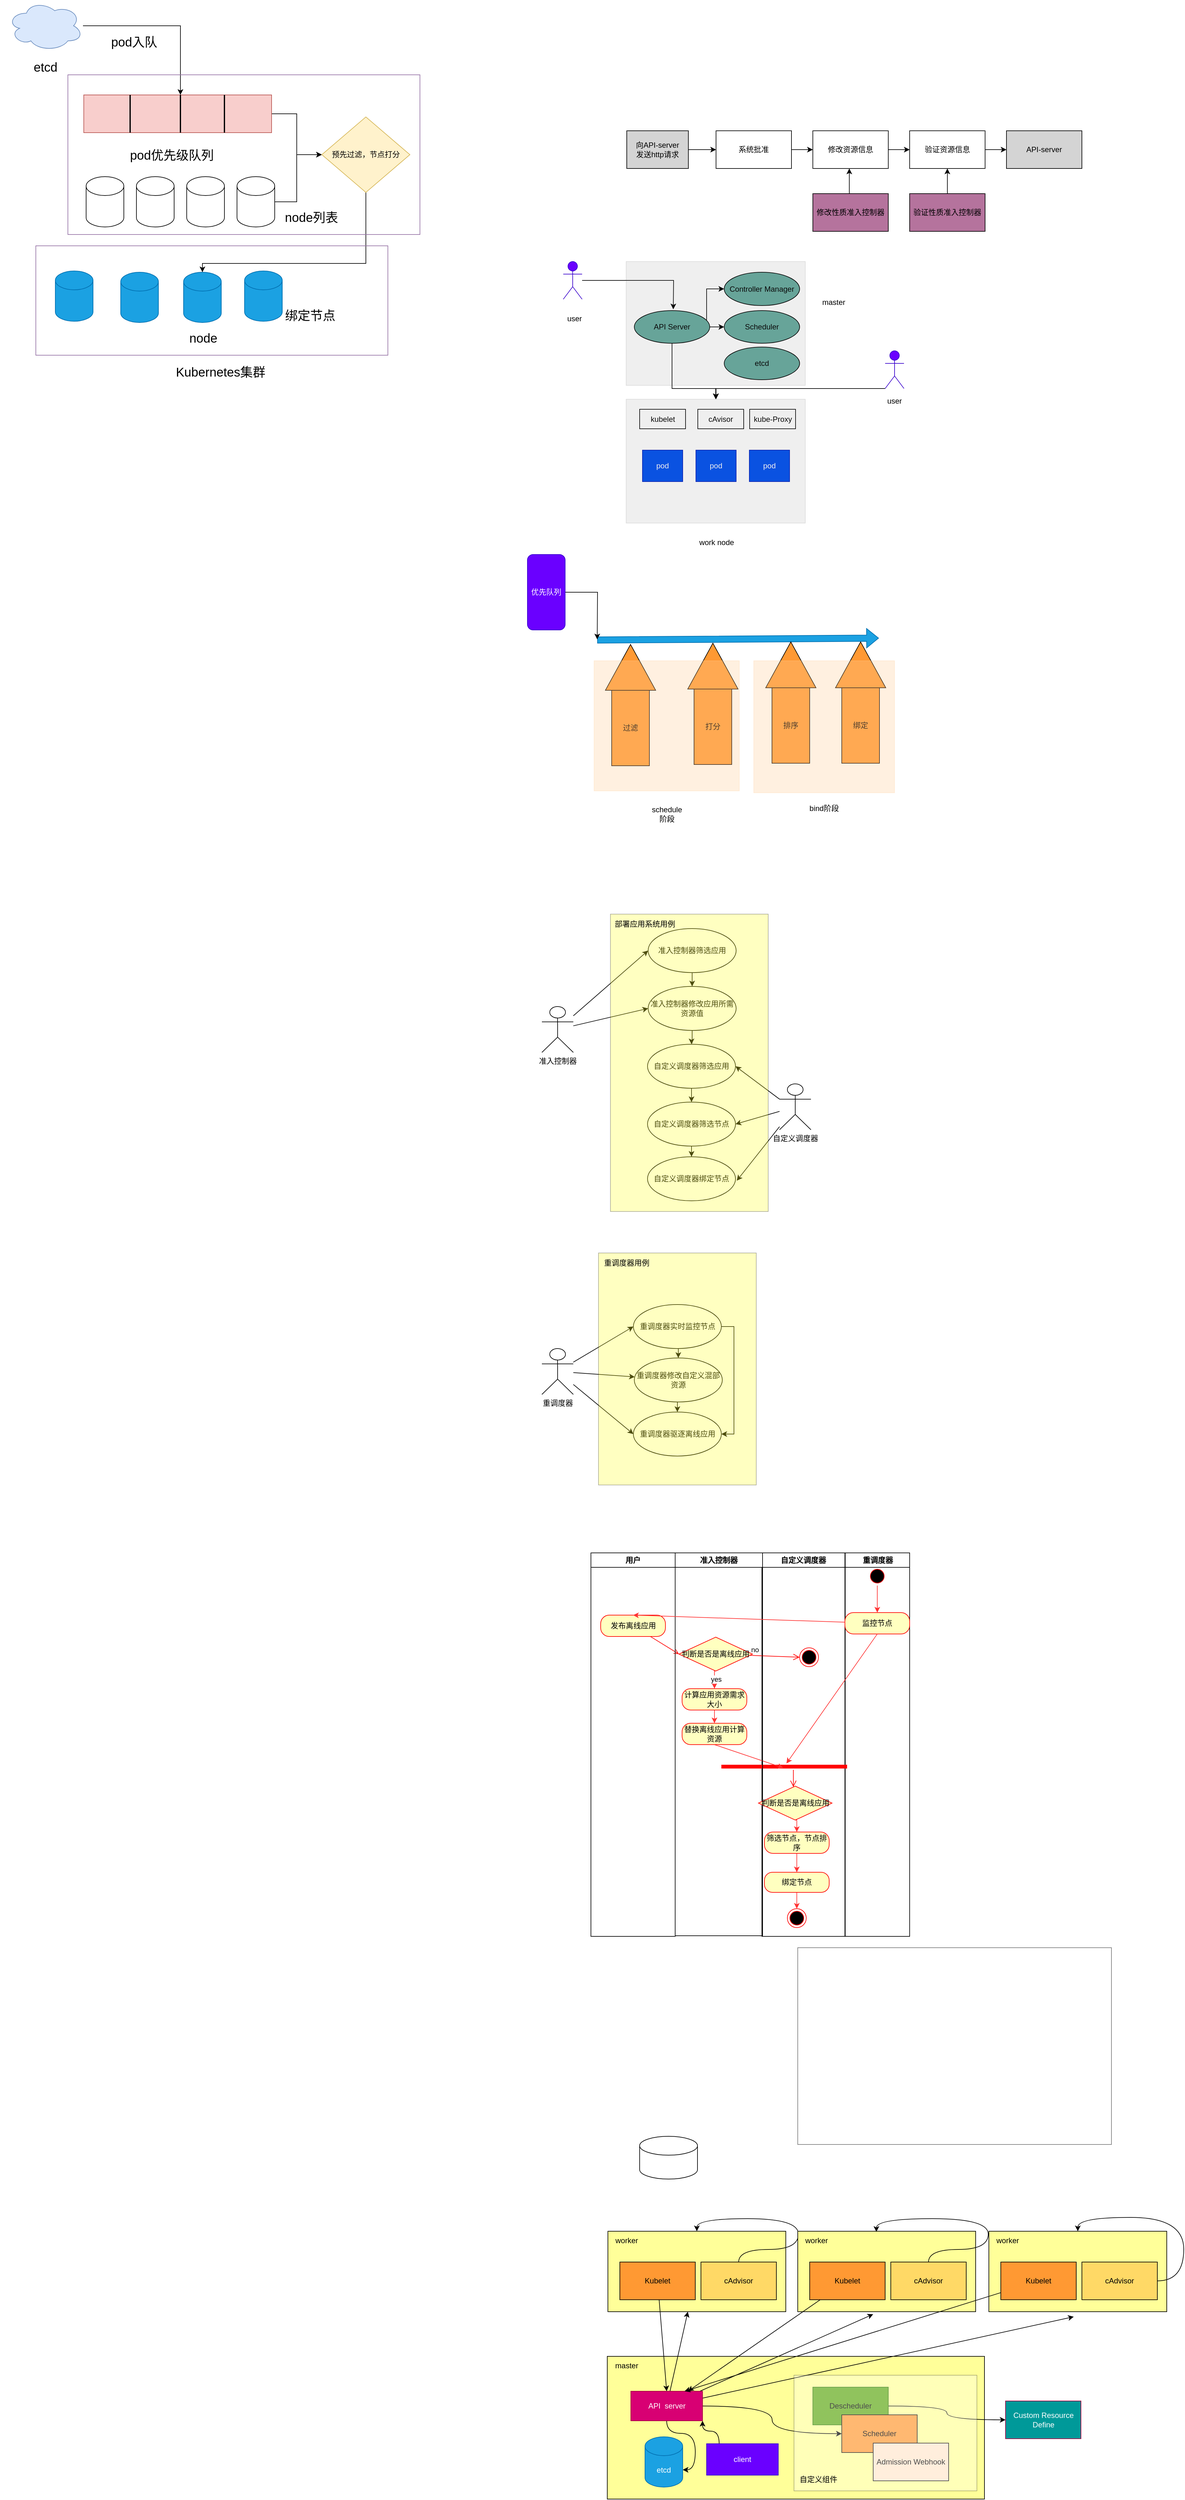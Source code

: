 <mxfile version="21.2.1" type="github">
  <diagram name="第 1 页" id="1Un_j06MCUsO6M0513EL">
    <mxGraphModel dx="501" dy="599" grid="0" gridSize="10" guides="1" tooltips="1" connect="1" arrows="1" fold="1" page="0" pageScale="1" pageWidth="827" pageHeight="1169" math="0" shadow="0">
      <root>
        <mxCell id="0" />
        <mxCell id="1" parent="0" />
        <mxCell id="xsLSFmgHNhUDvW_-SBU2-21" style="edgeStyle=orthogonalEdgeStyle;rounded=0;orthogonalLoop=1;jettySize=auto;html=1;exitX=1;exitY=0.5;exitDx=0;exitDy=0;" edge="1" parent="1" source="xsLSFmgHNhUDvW_-SBU2-1" target="xsLSFmgHNhUDvW_-SBU2-20">
          <mxGeometry relative="1" as="geometry" />
        </mxCell>
        <mxCell id="xsLSFmgHNhUDvW_-SBU2-1" value="" style="rounded=0;whiteSpace=wrap;html=1;fillColor=#f8cecc;strokeColor=#b85450;" vertex="1" parent="1">
          <mxGeometry x="141.25" y="180" width="298.75" height="60" as="geometry" />
        </mxCell>
        <mxCell id="xsLSFmgHNhUDvW_-SBU2-2" value="" style="line;strokeWidth=2;direction=south;html=1;" vertex="1" parent="1">
          <mxGeometry x="210" y="180" width="10" height="60" as="geometry" />
        </mxCell>
        <mxCell id="xsLSFmgHNhUDvW_-SBU2-3" value="" style="line;strokeWidth=2;direction=south;html=1;" vertex="1" parent="1">
          <mxGeometry x="290" y="180" width="10" height="60" as="geometry" />
        </mxCell>
        <mxCell id="xsLSFmgHNhUDvW_-SBU2-4" value="" style="line;strokeWidth=2;direction=south;html=1;" vertex="1" parent="1">
          <mxGeometry x="360" y="180" width="10" height="60" as="geometry" />
        </mxCell>
        <mxCell id="xsLSFmgHNhUDvW_-SBU2-8" value="&lt;font style=&quot;font-size: 20px;&quot;&gt;pod优先级队列&lt;/font&gt;" style="text;strokeColor=none;align=center;fillColor=none;html=1;verticalAlign=middle;whiteSpace=wrap;rounded=0;" vertex="1" parent="1">
          <mxGeometry x="210" y="240" width="142.5" height="70" as="geometry" />
        </mxCell>
        <mxCell id="xsLSFmgHNhUDvW_-SBU2-9" value="" style="shape=cylinder3;whiteSpace=wrap;html=1;boundedLbl=1;backgroundOutline=1;size=15;" vertex="1" parent="1">
          <mxGeometry x="145" y="310" width="60" height="80" as="geometry" />
        </mxCell>
        <mxCell id="xsLSFmgHNhUDvW_-SBU2-10" value="" style="shape=cylinder3;whiteSpace=wrap;html=1;boundedLbl=1;backgroundOutline=1;size=15;" vertex="1" parent="1">
          <mxGeometry x="305" y="310" width="60" height="80" as="geometry" />
        </mxCell>
        <mxCell id="xsLSFmgHNhUDvW_-SBU2-11" value="" style="shape=cylinder3;whiteSpace=wrap;html=1;boundedLbl=1;backgroundOutline=1;size=15;" vertex="1" parent="1">
          <mxGeometry x="225" y="310" width="60" height="80" as="geometry" />
        </mxCell>
        <mxCell id="xsLSFmgHNhUDvW_-SBU2-23" style="edgeStyle=orthogonalEdgeStyle;rounded=0;orthogonalLoop=1;jettySize=auto;html=1;exitX=1;exitY=0.5;exitDx=0;exitDy=0;exitPerimeter=0;entryX=0;entryY=0.5;entryDx=0;entryDy=0;" edge="1" parent="1" source="xsLSFmgHNhUDvW_-SBU2-12" target="xsLSFmgHNhUDvW_-SBU2-20">
          <mxGeometry relative="1" as="geometry">
            <Array as="points">
              <mxPoint x="480" y="350" />
              <mxPoint x="480" y="275" />
            </Array>
          </mxGeometry>
        </mxCell>
        <mxCell id="xsLSFmgHNhUDvW_-SBU2-12" value="" style="shape=cylinder3;whiteSpace=wrap;html=1;boundedLbl=1;backgroundOutline=1;size=15;" vertex="1" parent="1">
          <mxGeometry x="385" y="310" width="60" height="80" as="geometry" />
        </mxCell>
        <mxCell id="xsLSFmgHNhUDvW_-SBU2-13" value="&lt;span style=&quot;font-size: 20px;&quot;&gt;node列表&lt;/span&gt;" style="text;strokeColor=none;align=center;fillColor=none;html=1;verticalAlign=middle;whiteSpace=wrap;rounded=0;" vertex="1" parent="1">
          <mxGeometry x="432" y="339" width="142.5" height="70" as="geometry" />
        </mxCell>
        <mxCell id="xsLSFmgHNhUDvW_-SBU2-18" style="edgeStyle=orthogonalEdgeStyle;rounded=0;orthogonalLoop=1;jettySize=auto;html=1;entryX=0;entryY=0.5;entryDx=0;entryDy=0;entryPerimeter=0;" edge="1" parent="1" source="xsLSFmgHNhUDvW_-SBU2-14" target="xsLSFmgHNhUDvW_-SBU2-3">
          <mxGeometry relative="1" as="geometry" />
        </mxCell>
        <mxCell id="xsLSFmgHNhUDvW_-SBU2-14" value="" style="ellipse;shape=cloud;whiteSpace=wrap;html=1;fillColor=#dae8fc;strokeColor=#6c8ebf;" vertex="1" parent="1">
          <mxGeometry x="20" y="30" width="120" height="80" as="geometry" />
        </mxCell>
        <mxCell id="xsLSFmgHNhUDvW_-SBU2-16" value="&lt;span style=&quot;font-size: 20px;&quot;&gt;etcd&lt;/span&gt;" style="text;strokeColor=none;align=center;fillColor=none;html=1;verticalAlign=middle;whiteSpace=wrap;rounded=0;" vertex="1" parent="1">
          <mxGeometry x="8.75" y="100" width="142.5" height="70" as="geometry" />
        </mxCell>
        <mxCell id="xsLSFmgHNhUDvW_-SBU2-19" value="&lt;span style=&quot;font-size: 20px;&quot;&gt;pod入队&lt;/span&gt;" style="text;strokeColor=none;align=center;fillColor=none;html=1;verticalAlign=middle;whiteSpace=wrap;rounded=0;" vertex="1" parent="1">
          <mxGeometry x="150" y="60" width="142.5" height="70" as="geometry" />
        </mxCell>
        <mxCell id="xsLSFmgHNhUDvW_-SBU2-27" style="edgeStyle=orthogonalEdgeStyle;rounded=0;orthogonalLoop=1;jettySize=auto;html=1;" edge="1" parent="1" source="xsLSFmgHNhUDvW_-SBU2-20" target="xsLSFmgHNhUDvW_-SBU2-25">
          <mxGeometry relative="1" as="geometry">
            <Array as="points">
              <mxPoint x="590" y="448" />
              <mxPoint x="330" y="448" />
            </Array>
          </mxGeometry>
        </mxCell>
        <mxCell id="xsLSFmgHNhUDvW_-SBU2-20" value="预先过滤，节点打分" style="rhombus;whiteSpace=wrap;html=1;fillColor=#fff2cc;strokeColor=#d6b656;" vertex="1" parent="1">
          <mxGeometry x="520" y="215" width="140" height="120" as="geometry" />
        </mxCell>
        <mxCell id="xsLSFmgHNhUDvW_-SBU2-24" value="" style="rounded=0;whiteSpace=wrap;html=1;fillColor=none;strokeColor=#9673a6;" vertex="1" parent="1">
          <mxGeometry x="116" y="148" width="560" height="254" as="geometry" />
        </mxCell>
        <mxCell id="xsLSFmgHNhUDvW_-SBU2-25" value="" style="shape=cylinder3;whiteSpace=wrap;html=1;boundedLbl=1;backgroundOutline=1;size=15;fillColor=#1ba1e2;fontColor=#ffffff;strokeColor=#006EAF;" vertex="1" parent="1">
          <mxGeometry x="300" y="462" width="60" height="80" as="geometry" />
        </mxCell>
        <mxCell id="xsLSFmgHNhUDvW_-SBU2-26" value="&lt;span style=&quot;font-size: 20px;&quot;&gt;node&lt;/span&gt;" style="text;strokeColor=none;align=center;fillColor=none;html=1;verticalAlign=middle;whiteSpace=wrap;rounded=0;" vertex="1" parent="1">
          <mxGeometry x="260" y="531" width="142.5" height="70" as="geometry" />
        </mxCell>
        <mxCell id="xsLSFmgHNhUDvW_-SBU2-28" value="&lt;span style=&quot;font-size: 20px;&quot;&gt;绑定节点&lt;/span&gt;" style="text;strokeColor=none;align=center;fillColor=none;html=1;verticalAlign=middle;whiteSpace=wrap;rounded=0;" vertex="1" parent="1">
          <mxGeometry x="430" y="495" width="142.5" height="70" as="geometry" />
        </mxCell>
        <mxCell id="xsLSFmgHNhUDvW_-SBU2-29" value="" style="shape=cylinder3;whiteSpace=wrap;html=1;boundedLbl=1;backgroundOutline=1;size=15;fillColor=#1ba1e2;fontColor=#ffffff;strokeColor=#006EAF;" vertex="1" parent="1">
          <mxGeometry x="200" y="462" width="60" height="80" as="geometry" />
        </mxCell>
        <mxCell id="xsLSFmgHNhUDvW_-SBU2-30" value="" style="shape=cylinder3;whiteSpace=wrap;html=1;boundedLbl=1;backgroundOutline=1;size=15;fillColor=#1ba1e2;fontColor=#ffffff;strokeColor=#006EAF;" vertex="1" parent="1">
          <mxGeometry x="96" y="460" width="60" height="80" as="geometry" />
        </mxCell>
        <mxCell id="xsLSFmgHNhUDvW_-SBU2-31" value="" style="shape=cylinder3;whiteSpace=wrap;html=1;boundedLbl=1;backgroundOutline=1;size=15;fillColor=#1ba1e2;fontColor=#ffffff;strokeColor=#006EAF;" vertex="1" parent="1">
          <mxGeometry x="397" y="460" width="60" height="80" as="geometry" />
        </mxCell>
        <mxCell id="xsLSFmgHNhUDvW_-SBU2-32" value="" style="rounded=0;whiteSpace=wrap;html=1;fillColor=none;strokeColor=#9673a6;" vertex="1" parent="1">
          <mxGeometry x="65" y="420" width="560" height="174" as="geometry" />
        </mxCell>
        <mxCell id="xsLSFmgHNhUDvW_-SBU2-33" value="&lt;span style=&quot;font-size: 20px;&quot;&gt;Kubernetes集群&lt;/span&gt;" style="text;strokeColor=none;align=center;fillColor=none;html=1;verticalAlign=middle;whiteSpace=wrap;rounded=0;" vertex="1" parent="1">
          <mxGeometry x="263.75" y="585" width="190.25" height="70" as="geometry" />
        </mxCell>
        <mxCell id="xsLSFmgHNhUDvW_-SBU2-42" style="edgeStyle=orthogonalEdgeStyle;rounded=0;orthogonalLoop=1;jettySize=auto;html=1;" edge="1" parent="1" source="xsLSFmgHNhUDvW_-SBU2-34" target="xsLSFmgHNhUDvW_-SBU2-35">
          <mxGeometry relative="1" as="geometry" />
        </mxCell>
        <mxCell id="xsLSFmgHNhUDvW_-SBU2-34" value="向API-server&lt;br&gt;发送http请求" style="rounded=0;whiteSpace=wrap;html=1;fillColor=#D4D4D4;" vertex="1" parent="1">
          <mxGeometry x="1005" y="237" width="98" height="60" as="geometry" />
        </mxCell>
        <mxCell id="xsLSFmgHNhUDvW_-SBU2-43" style="edgeStyle=orthogonalEdgeStyle;rounded=0;orthogonalLoop=1;jettySize=auto;html=1;" edge="1" parent="1" source="xsLSFmgHNhUDvW_-SBU2-35" target="xsLSFmgHNhUDvW_-SBU2-39">
          <mxGeometry relative="1" as="geometry" />
        </mxCell>
        <mxCell id="xsLSFmgHNhUDvW_-SBU2-35" value="系统批准" style="rounded=0;whiteSpace=wrap;html=1;" vertex="1" parent="1">
          <mxGeometry x="1147" y="237" width="120" height="60" as="geometry" />
        </mxCell>
        <mxCell id="xsLSFmgHNhUDvW_-SBU2-36" value="API-server" style="rounded=0;whiteSpace=wrap;html=1;fillColor=#D4D4D4;" vertex="1" parent="1">
          <mxGeometry x="1609" y="237" width="120" height="60" as="geometry" />
        </mxCell>
        <mxCell id="xsLSFmgHNhUDvW_-SBU2-46" value="" style="edgeStyle=orthogonalEdgeStyle;rounded=0;orthogonalLoop=1;jettySize=auto;html=1;" edge="1" parent="1" source="xsLSFmgHNhUDvW_-SBU2-37" target="xsLSFmgHNhUDvW_-SBU2-39">
          <mxGeometry relative="1" as="geometry">
            <Array as="points">
              <mxPoint x="1359" y="298" />
              <mxPoint x="1359" y="298" />
            </Array>
          </mxGeometry>
        </mxCell>
        <mxCell id="xsLSFmgHNhUDvW_-SBU2-37" value="修改性质准入控制器" style="rounded=0;whiteSpace=wrap;html=1;fillColor=#B5739D;" vertex="1" parent="1">
          <mxGeometry x="1301" y="337" width="120" height="60" as="geometry" />
        </mxCell>
        <mxCell id="xsLSFmgHNhUDvW_-SBU2-45" style="edgeStyle=orthogonalEdgeStyle;rounded=0;orthogonalLoop=1;jettySize=auto;html=1;" edge="1" parent="1" source="xsLSFmgHNhUDvW_-SBU2-38" target="xsLSFmgHNhUDvW_-SBU2-36">
          <mxGeometry relative="1" as="geometry" />
        </mxCell>
        <mxCell id="xsLSFmgHNhUDvW_-SBU2-38" value="验证资源信息" style="rounded=0;whiteSpace=wrap;html=1;" vertex="1" parent="1">
          <mxGeometry x="1455" y="237" width="120" height="60" as="geometry" />
        </mxCell>
        <mxCell id="xsLSFmgHNhUDvW_-SBU2-44" style="edgeStyle=orthogonalEdgeStyle;rounded=0;orthogonalLoop=1;jettySize=auto;html=1;" edge="1" parent="1" source="xsLSFmgHNhUDvW_-SBU2-39" target="xsLSFmgHNhUDvW_-SBU2-38">
          <mxGeometry relative="1" as="geometry" />
        </mxCell>
        <mxCell id="xsLSFmgHNhUDvW_-SBU2-39" value="修改资源信息" style="rounded=0;whiteSpace=wrap;html=1;" vertex="1" parent="1">
          <mxGeometry x="1301" y="237" width="120" height="60" as="geometry" />
        </mxCell>
        <mxCell id="xsLSFmgHNhUDvW_-SBU2-47" value="" style="edgeStyle=orthogonalEdgeStyle;rounded=0;orthogonalLoop=1;jettySize=auto;html=1;" edge="1" parent="1" source="xsLSFmgHNhUDvW_-SBU2-41" target="xsLSFmgHNhUDvW_-SBU2-38">
          <mxGeometry relative="1" as="geometry" />
        </mxCell>
        <mxCell id="xsLSFmgHNhUDvW_-SBU2-41" value="验证性质准入控制器" style="rounded=0;whiteSpace=wrap;html=1;fillColor=#B5739D;" vertex="1" parent="1">
          <mxGeometry x="1455" y="337" width="120" height="60" as="geometry" />
        </mxCell>
        <mxCell id="xsLSFmgHNhUDvW_-SBU2-66" style="edgeStyle=orthogonalEdgeStyle;rounded=0;orthogonalLoop=1;jettySize=auto;html=1;" edge="1" parent="1" source="xsLSFmgHNhUDvW_-SBU2-48">
          <mxGeometry relative="1" as="geometry">
            <mxPoint x="1079" y="521" as="targetPoint" />
          </mxGeometry>
        </mxCell>
        <mxCell id="xsLSFmgHNhUDvW_-SBU2-48" value="Actor" style="shape=umlActor;verticalLabelPosition=bottom;verticalAlign=top;html=1;outlineConnect=0;fillColor=#6a00ff;fontColor=#ffffff;strokeColor=#3700CC;" vertex="1" parent="1">
          <mxGeometry x="904" y="445" width="30" height="60" as="geometry" />
        </mxCell>
        <mxCell id="xsLSFmgHNhUDvW_-SBU2-49" value="etcd" style="ellipse;whiteSpace=wrap;html=1;fillColor=#67AB9F;" vertex="1" parent="1">
          <mxGeometry x="1160" y="581" width="120" height="52" as="geometry" />
        </mxCell>
        <mxCell id="xsLSFmgHNhUDvW_-SBU2-50" value="Scheduler" style="ellipse;whiteSpace=wrap;html=1;fillColor=#67AB9F;" vertex="1" parent="1">
          <mxGeometry x="1160" y="523" width="120" height="52" as="geometry" />
        </mxCell>
        <mxCell id="xsLSFmgHNhUDvW_-SBU2-51" value="Controller Manager" style="ellipse;whiteSpace=wrap;html=1;fillColor=#67AB9F;" vertex="1" parent="1">
          <mxGeometry x="1160" y="462" width="120" height="53" as="geometry" />
        </mxCell>
        <mxCell id="xsLSFmgHNhUDvW_-SBU2-62" style="edgeStyle=orthogonalEdgeStyle;rounded=0;orthogonalLoop=1;jettySize=auto;html=1;exitX=1;exitY=0.5;exitDx=0;exitDy=0;entryX=0;entryY=0.5;entryDx=0;entryDy=0;" edge="1" parent="1" source="xsLSFmgHNhUDvW_-SBU2-52" target="xsLSFmgHNhUDvW_-SBU2-51">
          <mxGeometry relative="1" as="geometry">
            <Array as="points">
              <mxPoint x="1132" y="549" />
              <mxPoint x="1132" y="489" />
            </Array>
          </mxGeometry>
        </mxCell>
        <mxCell id="xsLSFmgHNhUDvW_-SBU2-64" style="edgeStyle=orthogonalEdgeStyle;rounded=0;orthogonalLoop=1;jettySize=auto;html=1;" edge="1" parent="1" source="xsLSFmgHNhUDvW_-SBU2-52" target="xsLSFmgHNhUDvW_-SBU2-50">
          <mxGeometry relative="1" as="geometry" />
        </mxCell>
        <mxCell id="xsLSFmgHNhUDvW_-SBU2-68" style="edgeStyle=orthogonalEdgeStyle;rounded=0;orthogonalLoop=1;jettySize=auto;html=1;entryX=0.5;entryY=0;entryDx=0;entryDy=0;" edge="1" parent="1" source="xsLSFmgHNhUDvW_-SBU2-52" target="xsLSFmgHNhUDvW_-SBU2-59">
          <mxGeometry relative="1" as="geometry">
            <Array as="points">
              <mxPoint x="1077" y="647" />
              <mxPoint x="1147" y="647" />
            </Array>
          </mxGeometry>
        </mxCell>
        <mxCell id="xsLSFmgHNhUDvW_-SBU2-52" value="API Server" style="ellipse;whiteSpace=wrap;html=1;fillColor=#67AB9F;" vertex="1" parent="1">
          <mxGeometry x="1017" y="523" width="120" height="52" as="geometry" />
        </mxCell>
        <mxCell id="xsLSFmgHNhUDvW_-SBU2-53" value="pod" style="rounded=0;whiteSpace=wrap;html=1;fillColor=#0050ef;fontColor=#ffffff;strokeColor=#001DBC;" vertex="1" parent="1">
          <mxGeometry x="1030" y="745" width="64" height="50" as="geometry" />
        </mxCell>
        <mxCell id="xsLSFmgHNhUDvW_-SBU2-54" value="pod" style="rounded=0;whiteSpace=wrap;html=1;fillColor=#0050ef;fontColor=#ffffff;strokeColor=#001DBC;" vertex="1" parent="1">
          <mxGeometry x="1200" y="745" width="64" height="50" as="geometry" />
        </mxCell>
        <mxCell id="xsLSFmgHNhUDvW_-SBU2-55" value="pod" style="rounded=0;whiteSpace=wrap;html=1;fillColor=#0050ef;fontColor=#ffffff;strokeColor=#001DBC;" vertex="1" parent="1">
          <mxGeometry x="1115" y="745" width="64" height="50" as="geometry" />
        </mxCell>
        <mxCell id="xsLSFmgHNhUDvW_-SBU2-56" value="kubelet" style="rounded=0;whiteSpace=wrap;html=1;" vertex="1" parent="1">
          <mxGeometry x="1025.5" y="680" width="73" height="31" as="geometry" />
        </mxCell>
        <mxCell id="xsLSFmgHNhUDvW_-SBU2-57" value="cAvisor" style="rounded=0;whiteSpace=wrap;html=1;" vertex="1" parent="1">
          <mxGeometry x="1118" y="680" width="73" height="31" as="geometry" />
        </mxCell>
        <mxCell id="xsLSFmgHNhUDvW_-SBU2-58" value="kube-Proxy" style="rounded=0;whiteSpace=wrap;html=1;" vertex="1" parent="1">
          <mxGeometry x="1200.5" y="680" width="73" height="31" as="geometry" />
        </mxCell>
        <mxCell id="xsLSFmgHNhUDvW_-SBU2-59" value="" style="rounded=0;whiteSpace=wrap;html=1;fillColor=#666666;opacity=10;" vertex="1" parent="1">
          <mxGeometry x="1004" y="664" width="285" height="197" as="geometry" />
        </mxCell>
        <mxCell id="xsLSFmgHNhUDvW_-SBU2-60" value="work node" style="text;strokeColor=none;align=center;fillColor=none;html=1;verticalAlign=middle;whiteSpace=wrap;rounded=0;" vertex="1" parent="1">
          <mxGeometry x="1118" y="877" width="60" height="30" as="geometry" />
        </mxCell>
        <mxCell id="xsLSFmgHNhUDvW_-SBU2-61" value="" style="rounded=0;whiteSpace=wrap;html=1;fillColor=#666666;opacity=10;" vertex="1" parent="1">
          <mxGeometry x="1004" y="445" width="285" height="197" as="geometry" />
        </mxCell>
        <mxCell id="xsLSFmgHNhUDvW_-SBU2-67" value="user" style="text;strokeColor=none;align=center;fillColor=none;html=1;verticalAlign=middle;whiteSpace=wrap;rounded=0;" vertex="1" parent="1">
          <mxGeometry x="892" y="521" width="60" height="30" as="geometry" />
        </mxCell>
        <mxCell id="xsLSFmgHNhUDvW_-SBU2-70" style="edgeStyle=orthogonalEdgeStyle;rounded=0;orthogonalLoop=1;jettySize=auto;html=1;" edge="1" parent="1" source="xsLSFmgHNhUDvW_-SBU2-69" target="xsLSFmgHNhUDvW_-SBU2-59">
          <mxGeometry relative="1" as="geometry">
            <Array as="points">
              <mxPoint x="1147" y="647" />
            </Array>
          </mxGeometry>
        </mxCell>
        <mxCell id="xsLSFmgHNhUDvW_-SBU2-69" value="Actor" style="shape=umlActor;verticalLabelPosition=bottom;verticalAlign=top;html=1;outlineConnect=0;fillColor=#6a00ff;fontColor=#ffffff;strokeColor=#3700CC;" vertex="1" parent="1">
          <mxGeometry x="1416" y="587" width="30" height="60" as="geometry" />
        </mxCell>
        <mxCell id="xsLSFmgHNhUDvW_-SBU2-71" value="user" style="text;strokeColor=none;align=center;fillColor=none;html=1;verticalAlign=middle;whiteSpace=wrap;rounded=0;" vertex="1" parent="1">
          <mxGeometry x="1401" y="652" width="60" height="30" as="geometry" />
        </mxCell>
        <mxCell id="xsLSFmgHNhUDvW_-SBU2-72" value="master&amp;nbsp;" style="text;strokeColor=none;align=center;fillColor=none;html=1;verticalAlign=middle;whiteSpace=wrap;rounded=0;" vertex="1" parent="1">
          <mxGeometry x="1306" y="495" width="60" height="30" as="geometry" />
        </mxCell>
        <mxCell id="xsLSFmgHNhUDvW_-SBU2-74" value="" style="shape=flexArrow;endArrow=classic;html=1;rounded=0;fillColor=#1ba1e2;strokeColor=#006EAF;" edge="1" parent="1">
          <mxGeometry width="50" height="50" relative="1" as="geometry">
            <mxPoint x="958" y="1047" as="sourcePoint" />
            <mxPoint x="1406" y="1044" as="targetPoint" />
          </mxGeometry>
        </mxCell>
        <mxCell id="xsLSFmgHNhUDvW_-SBU2-77" value="" style="triangle;whiteSpace=wrap;html=1;direction=north;fillColor=#FF9933;" vertex="1" parent="1">
          <mxGeometry x="971" y="1054" width="80" height="73" as="geometry" />
        </mxCell>
        <mxCell id="xsLSFmgHNhUDvW_-SBU2-78" value="过滤" style="rounded=0;whiteSpace=wrap;html=1;direction=south;fillColor=#FF9933;" vertex="1" parent="1">
          <mxGeometry x="981" y="1127" width="60" height="120" as="geometry" />
        </mxCell>
        <mxCell id="xsLSFmgHNhUDvW_-SBU2-79" value="" style="triangle;whiteSpace=wrap;html=1;direction=north;fillColor=#FF9933;" vertex="1" parent="1">
          <mxGeometry x="1102" y="1052" width="80" height="73" as="geometry" />
        </mxCell>
        <mxCell id="xsLSFmgHNhUDvW_-SBU2-80" value="打分" style="rounded=0;whiteSpace=wrap;html=1;direction=south;fillColor=#FF9933;" vertex="1" parent="1">
          <mxGeometry x="1112" y="1125" width="60" height="120" as="geometry" />
        </mxCell>
        <mxCell id="xsLSFmgHNhUDvW_-SBU2-81" value="" style="triangle;whiteSpace=wrap;html=1;direction=north;fillColor=#FF9933;" vertex="1" parent="1">
          <mxGeometry x="1226" y="1050" width="80" height="73" as="geometry" />
        </mxCell>
        <mxCell id="xsLSFmgHNhUDvW_-SBU2-82" value="排序" style="rounded=0;whiteSpace=wrap;html=1;direction=south;fillColor=#FF9933;" vertex="1" parent="1">
          <mxGeometry x="1236" y="1123" width="60" height="120" as="geometry" />
        </mxCell>
        <mxCell id="xsLSFmgHNhUDvW_-SBU2-83" value="" style="triangle;whiteSpace=wrap;html=1;direction=north;fillColor=#FF9933;" vertex="1" parent="1">
          <mxGeometry x="1337" y="1050" width="80" height="73" as="geometry" />
        </mxCell>
        <mxCell id="xsLSFmgHNhUDvW_-SBU2-84" value="绑定" style="rounded=0;whiteSpace=wrap;html=1;direction=south;fillColor=#FF9933;" vertex="1" parent="1">
          <mxGeometry x="1347" y="1123" width="60" height="120" as="geometry" />
        </mxCell>
        <mxCell id="xsLSFmgHNhUDvW_-SBU2-86" style="edgeStyle=orthogonalEdgeStyle;rounded=0;orthogonalLoop=1;jettySize=auto;html=1;" edge="1" parent="1" source="xsLSFmgHNhUDvW_-SBU2-85">
          <mxGeometry relative="1" as="geometry">
            <mxPoint x="958" y="1046" as="targetPoint" />
          </mxGeometry>
        </mxCell>
        <mxCell id="xsLSFmgHNhUDvW_-SBU2-85" value="优先队列" style="rounded=1;whiteSpace=wrap;html=1;direction=south;fillColor=#6a00ff;fontColor=#ffffff;strokeColor=#3700CC;" vertex="1" parent="1">
          <mxGeometry x="847" y="911" width="60" height="120" as="geometry" />
        </mxCell>
        <mxCell id="xsLSFmgHNhUDvW_-SBU2-87" value="" style="rounded=0;whiteSpace=wrap;html=1;fillColor=#FFCC99;strokeColor=#FFCC99;opacity=30;" vertex="1" parent="1">
          <mxGeometry x="953" y="1080" width="231" height="207" as="geometry" />
        </mxCell>
        <mxCell id="xsLSFmgHNhUDvW_-SBU2-88" value="" style="rounded=0;whiteSpace=wrap;html=1;fillColor=#FFCC99;strokeColor=#FFCC99;opacity=30;" vertex="1" parent="1">
          <mxGeometry x="1207" y="1080" width="224" height="210" as="geometry" />
        </mxCell>
        <mxCell id="xsLSFmgHNhUDvW_-SBU2-89" value="schedule阶段" style="text;strokeColor=none;align=center;fillColor=none;html=1;verticalAlign=middle;whiteSpace=wrap;rounded=0;" vertex="1" parent="1">
          <mxGeometry x="1038.5" y="1309" width="60" height="30" as="geometry" />
        </mxCell>
        <mxCell id="xsLSFmgHNhUDvW_-SBU2-90" value="bind阶段" style="text;strokeColor=none;align=center;fillColor=none;html=1;verticalAlign=middle;whiteSpace=wrap;rounded=0;" vertex="1" parent="1">
          <mxGeometry x="1289" y="1300" width="60" height="30" as="geometry" />
        </mxCell>
        <mxCell id="xsLSFmgHNhUDvW_-SBU2-104" style="edgeStyle=orthogonalEdgeStyle;rounded=0;orthogonalLoop=1;jettySize=auto;html=1;exitX=0.5;exitY=1;exitDx=0;exitDy=0;entryX=0.5;entryY=0;entryDx=0;entryDy=0;" edge="1" parent="1" source="xsLSFmgHNhUDvW_-SBU2-92" target="xsLSFmgHNhUDvW_-SBU2-93">
          <mxGeometry relative="1" as="geometry" />
        </mxCell>
        <mxCell id="xsLSFmgHNhUDvW_-SBU2-92" value="准入控制器筛选应用" style="ellipse;whiteSpace=wrap;html=1;" vertex="1" parent="1">
          <mxGeometry x="1039" y="1506" width="140" height="70" as="geometry" />
        </mxCell>
        <mxCell id="xsLSFmgHNhUDvW_-SBU2-106" style="edgeStyle=orthogonalEdgeStyle;rounded=0;orthogonalLoop=1;jettySize=auto;html=1;exitX=0.5;exitY=1;exitDx=0;exitDy=0;" edge="1" parent="1" source="xsLSFmgHNhUDvW_-SBU2-93" target="xsLSFmgHNhUDvW_-SBU2-94">
          <mxGeometry relative="1" as="geometry" />
        </mxCell>
        <mxCell id="xsLSFmgHNhUDvW_-SBU2-93" value="准入控制器修改应用所需资源值" style="ellipse;whiteSpace=wrap;html=1;" vertex="1" parent="1">
          <mxGeometry x="1039" y="1598" width="140" height="70" as="geometry" />
        </mxCell>
        <mxCell id="xsLSFmgHNhUDvW_-SBU2-107" style="edgeStyle=orthogonalEdgeStyle;rounded=0;orthogonalLoop=1;jettySize=auto;html=1;exitX=0.5;exitY=1;exitDx=0;exitDy=0;entryX=0.5;entryY=0;entryDx=0;entryDy=0;" edge="1" parent="1" source="xsLSFmgHNhUDvW_-SBU2-94" target="xsLSFmgHNhUDvW_-SBU2-95">
          <mxGeometry relative="1" as="geometry" />
        </mxCell>
        <mxCell id="xsLSFmgHNhUDvW_-SBU2-94" value="自定义调度器筛选应用" style="ellipse;whiteSpace=wrap;html=1;" vertex="1" parent="1">
          <mxGeometry x="1038" y="1690" width="140" height="70" as="geometry" />
        </mxCell>
        <mxCell id="xsLSFmgHNhUDvW_-SBU2-108" style="edgeStyle=orthogonalEdgeStyle;rounded=0;orthogonalLoop=1;jettySize=auto;html=1;exitX=0.5;exitY=1;exitDx=0;exitDy=0;" edge="1" parent="1" source="xsLSFmgHNhUDvW_-SBU2-95" target="xsLSFmgHNhUDvW_-SBU2-96">
          <mxGeometry relative="1" as="geometry" />
        </mxCell>
        <mxCell id="xsLSFmgHNhUDvW_-SBU2-95" value="自定义调度器筛选节点" style="ellipse;whiteSpace=wrap;html=1;" vertex="1" parent="1">
          <mxGeometry x="1038" y="1782" width="140" height="70" as="geometry" />
        </mxCell>
        <mxCell id="xsLSFmgHNhUDvW_-SBU2-96" value="自定义调度器绑定节点" style="ellipse;whiteSpace=wrap;html=1;" vertex="1" parent="1">
          <mxGeometry x="1038" y="1869" width="140" height="70" as="geometry" />
        </mxCell>
        <mxCell id="xsLSFmgHNhUDvW_-SBU2-102" style="orthogonalLoop=1;jettySize=auto;html=1;entryX=0;entryY=0.5;entryDx=0;entryDy=0;rounded=0;" edge="1" parent="1" source="xsLSFmgHNhUDvW_-SBU2-101" target="xsLSFmgHNhUDvW_-SBU2-92">
          <mxGeometry relative="1" as="geometry" />
        </mxCell>
        <mxCell id="xsLSFmgHNhUDvW_-SBU2-103" style="rounded=0;orthogonalLoop=1;jettySize=auto;html=1;entryX=0;entryY=0.5;entryDx=0;entryDy=0;" edge="1" parent="1" source="xsLSFmgHNhUDvW_-SBU2-101" target="xsLSFmgHNhUDvW_-SBU2-93">
          <mxGeometry relative="1" as="geometry" />
        </mxCell>
        <mxCell id="xsLSFmgHNhUDvW_-SBU2-101" value="准入控制器" style="shape=umlActor;verticalLabelPosition=bottom;verticalAlign=top;html=1;" vertex="1" parent="1">
          <mxGeometry x="870" y="1630" width="50" height="73" as="geometry" />
        </mxCell>
        <mxCell id="xsLSFmgHNhUDvW_-SBU2-110" style="rounded=0;orthogonalLoop=1;jettySize=auto;html=1;exitX=0;exitY=0.333;exitDx=0;exitDy=0;exitPerimeter=0;entryX=1;entryY=0.5;entryDx=0;entryDy=0;" edge="1" parent="1" source="xsLSFmgHNhUDvW_-SBU2-109" target="xsLSFmgHNhUDvW_-SBU2-94">
          <mxGeometry relative="1" as="geometry" />
        </mxCell>
        <mxCell id="xsLSFmgHNhUDvW_-SBU2-113" style="rounded=0;orthogonalLoop=1;jettySize=auto;html=1;" edge="1" parent="1" source="xsLSFmgHNhUDvW_-SBU2-109">
          <mxGeometry relative="1" as="geometry">
            <mxPoint x="1180" y="1907" as="targetPoint" />
          </mxGeometry>
        </mxCell>
        <mxCell id="xsLSFmgHNhUDvW_-SBU2-114" style="rounded=0;orthogonalLoop=1;jettySize=auto;html=1;entryX=1;entryY=0.5;entryDx=0;entryDy=0;" edge="1" parent="1" source="xsLSFmgHNhUDvW_-SBU2-109" target="xsLSFmgHNhUDvW_-SBU2-95">
          <mxGeometry relative="1" as="geometry" />
        </mxCell>
        <mxCell id="xsLSFmgHNhUDvW_-SBU2-109" value="自定义调度器&lt;br&gt;" style="shape=umlActor;verticalLabelPosition=bottom;verticalAlign=top;html=1;" vertex="1" parent="1">
          <mxGeometry x="1248" y="1753" width="50" height="73" as="geometry" />
        </mxCell>
        <mxCell id="xsLSFmgHNhUDvW_-SBU2-116" value="" style="html=1;whiteSpace=wrap;fillColor=#FFFF33;strokeColor=default;opacity=30;" vertex="1" parent="1">
          <mxGeometry x="979" y="1483" width="251" height="473" as="geometry" />
        </mxCell>
        <mxCell id="xsLSFmgHNhUDvW_-SBU2-117" value="部署应用系统用例" style="text;strokeColor=none;align=center;fillColor=none;html=1;verticalAlign=middle;whiteSpace=wrap;rounded=0;" vertex="1" parent="1">
          <mxGeometry x="979" y="1483" width="110" height="32" as="geometry" />
        </mxCell>
        <mxCell id="xsLSFmgHNhUDvW_-SBU2-123" style="rounded=0;orthogonalLoop=1;jettySize=auto;html=1;entryX=0;entryY=0.5;entryDx=0;entryDy=0;" edge="1" parent="1" source="xsLSFmgHNhUDvW_-SBU2-118" target="xsLSFmgHNhUDvW_-SBU2-120">
          <mxGeometry relative="1" as="geometry" />
        </mxCell>
        <mxCell id="xsLSFmgHNhUDvW_-SBU2-124" value="" style="rounded=0;orthogonalLoop=1;jettySize=auto;html=1;" edge="1" parent="1" source="xsLSFmgHNhUDvW_-SBU2-118" target="xsLSFmgHNhUDvW_-SBU2-121">
          <mxGeometry relative="1" as="geometry" />
        </mxCell>
        <mxCell id="xsLSFmgHNhUDvW_-SBU2-125" style="rounded=0;orthogonalLoop=1;jettySize=auto;html=1;entryX=0;entryY=0.5;entryDx=0;entryDy=0;" edge="1" parent="1" source="xsLSFmgHNhUDvW_-SBU2-118" target="xsLSFmgHNhUDvW_-SBU2-122">
          <mxGeometry relative="1" as="geometry" />
        </mxCell>
        <mxCell id="xsLSFmgHNhUDvW_-SBU2-118" value="重调度器" style="shape=umlActor;verticalLabelPosition=bottom;verticalAlign=top;html=1;" vertex="1" parent="1">
          <mxGeometry x="870" y="2174" width="50" height="73" as="geometry" />
        </mxCell>
        <mxCell id="xsLSFmgHNhUDvW_-SBU2-128" style="edgeStyle=orthogonalEdgeStyle;rounded=0;orthogonalLoop=1;jettySize=auto;html=1;exitX=0.5;exitY=1;exitDx=0;exitDy=0;entryX=0.5;entryY=0;entryDx=0;entryDy=0;" edge="1" parent="1" source="xsLSFmgHNhUDvW_-SBU2-120" target="xsLSFmgHNhUDvW_-SBU2-121">
          <mxGeometry relative="1" as="geometry" />
        </mxCell>
        <mxCell id="xsLSFmgHNhUDvW_-SBU2-130" style="edgeStyle=orthogonalEdgeStyle;rounded=0;orthogonalLoop=1;jettySize=auto;html=1;exitX=1;exitY=0.5;exitDx=0;exitDy=0;entryX=1;entryY=0.5;entryDx=0;entryDy=0;" edge="1" parent="1" source="xsLSFmgHNhUDvW_-SBU2-120" target="xsLSFmgHNhUDvW_-SBU2-122">
          <mxGeometry relative="1" as="geometry" />
        </mxCell>
        <mxCell id="xsLSFmgHNhUDvW_-SBU2-120" value="重调度器实时监控节点" style="ellipse;whiteSpace=wrap;html=1;" vertex="1" parent="1">
          <mxGeometry x="1015.5" y="2104" width="140" height="70" as="geometry" />
        </mxCell>
        <mxCell id="xsLSFmgHNhUDvW_-SBU2-129" style="edgeStyle=orthogonalEdgeStyle;rounded=0;orthogonalLoop=1;jettySize=auto;html=1;exitX=0.5;exitY=1;exitDx=0;exitDy=0;entryX=0.5;entryY=0;entryDx=0;entryDy=0;" edge="1" parent="1" source="xsLSFmgHNhUDvW_-SBU2-121" target="xsLSFmgHNhUDvW_-SBU2-122">
          <mxGeometry relative="1" as="geometry" />
        </mxCell>
        <mxCell id="xsLSFmgHNhUDvW_-SBU2-121" value="重调度器修改自定义混部资源" style="ellipse;whiteSpace=wrap;html=1;" vertex="1" parent="1">
          <mxGeometry x="1017" y="2189" width="140" height="70" as="geometry" />
        </mxCell>
        <mxCell id="xsLSFmgHNhUDvW_-SBU2-122" value="重调度器驱逐离线应用" style="ellipse;whiteSpace=wrap;html=1;" vertex="1" parent="1">
          <mxGeometry x="1015.5" y="2275" width="140" height="70" as="geometry" />
        </mxCell>
        <mxCell id="xsLSFmgHNhUDvW_-SBU2-126" value="" style="html=1;whiteSpace=wrap;fillColor=#FFFF33;strokeColor=default;opacity=30;" vertex="1" parent="1">
          <mxGeometry x="960" y="2022" width="251" height="369" as="geometry" />
        </mxCell>
        <mxCell id="xsLSFmgHNhUDvW_-SBU2-127" value="重调度器用例" style="text;strokeColor=none;align=center;fillColor=none;html=1;verticalAlign=middle;whiteSpace=wrap;rounded=0;" vertex="1" parent="1">
          <mxGeometry x="950" y="2022" width="110" height="32" as="geometry" />
        </mxCell>
        <mxCell id="xsLSFmgHNhUDvW_-SBU2-138" value="用户" style="swimlane;whiteSpace=wrap;html=1;" vertex="1" parent="1">
          <mxGeometry x="948" y="2499" width="134" height="610" as="geometry" />
        </mxCell>
        <mxCell id="xsLSFmgHNhUDvW_-SBU2-144" value="发布离线应用" style="rounded=1;whiteSpace=wrap;html=1;arcSize=40;fontColor=#000000;fillColor=#ffffc0;strokeColor=#ff0000;" vertex="1" parent="xsLSFmgHNhUDvW_-SBU2-138">
          <mxGeometry x="15.5" y="99" width="103" height="34" as="geometry" />
        </mxCell>
        <mxCell id="xsLSFmgHNhUDvW_-SBU2-140" value="自定义调度器" style="swimlane;whiteSpace=wrap;html=1;" vertex="1" parent="1">
          <mxGeometry x="1220" y="2499" width="132" height="610" as="geometry" />
        </mxCell>
        <mxCell id="xsLSFmgHNhUDvW_-SBU2-177" value="" style="ellipse;html=1;shape=endState;fillColor=#000000;strokeColor=#ff0000;" vertex="1" parent="xsLSFmgHNhUDvW_-SBU2-140">
          <mxGeometry x="60" y="151" width="30" height="30" as="geometry" />
        </mxCell>
        <mxCell id="xsLSFmgHNhUDvW_-SBU2-141" value="重调度器" style="swimlane;whiteSpace=wrap;html=1;" vertex="1" parent="1">
          <mxGeometry x="1352.5" y="2499" width="102.5" height="610" as="geometry" />
        </mxCell>
        <mxCell id="xsLSFmgHNhUDvW_-SBU2-160" value="监控节点" style="rounded=1;whiteSpace=wrap;html=1;arcSize=40;fontColor=#000000;fillColor=#ffffc0;strokeColor=#ff0000;" vertex="1" parent="xsLSFmgHNhUDvW_-SBU2-141">
          <mxGeometry x="-0.5" y="95" width="103" height="34" as="geometry" />
        </mxCell>
        <mxCell id="xsLSFmgHNhUDvW_-SBU2-142" value="" style="ellipse;html=1;shape=startState;fillColor=#000000;strokeColor=#ff0000;" vertex="1" parent="xsLSFmgHNhUDvW_-SBU2-141">
          <mxGeometry x="36" y="22" width="30" height="30" as="geometry" />
        </mxCell>
        <mxCell id="xsLSFmgHNhUDvW_-SBU2-172" style="rounded=0;orthogonalLoop=1;jettySize=auto;html=1;strokeColor=#FF3333;entryX=0.5;entryY=0;entryDx=0;entryDy=0;" edge="1" parent="xsLSFmgHNhUDvW_-SBU2-141" source="xsLSFmgHNhUDvW_-SBU2-142" target="xsLSFmgHNhUDvW_-SBU2-160">
          <mxGeometry relative="1" as="geometry">
            <mxPoint x="46.5" y="88" as="targetPoint" />
          </mxGeometry>
        </mxCell>
        <mxCell id="xsLSFmgHNhUDvW_-SBU2-145" value="" style="html=1;verticalAlign=bottom;endArrow=open;strokeColor=#ff0000;rounded=0;entryX=0;entryY=0.5;entryDx=0;entryDy=0;" edge="1" source="xsLSFmgHNhUDvW_-SBU2-144" parent="1" target="xsLSFmgHNhUDvW_-SBU2-146">
          <mxGeometry relative="1" as="geometry">
            <mxPoint x="1041" y="2726" as="targetPoint" />
          </mxGeometry>
        </mxCell>
        <mxCell id="xsLSFmgHNhUDvW_-SBU2-147" value="no" style="html=1;align=left;verticalAlign=bottom;endArrow=open;endSize=8;strokeColor=#ff0000;rounded=0;entryX=0;entryY=0.5;entryDx=0;entryDy=0;" edge="1" source="xsLSFmgHNhUDvW_-SBU2-146" parent="1" target="xsLSFmgHNhUDvW_-SBU2-177">
          <mxGeometry x="-1" relative="1" as="geometry">
            <mxPoint x="1274" y="2679" as="targetPoint" />
          </mxGeometry>
        </mxCell>
        <mxCell id="xsLSFmgHNhUDvW_-SBU2-178" style="edgeStyle=orthogonalEdgeStyle;rounded=0;orthogonalLoop=1;jettySize=auto;html=1;entryX=0.5;entryY=0;entryDx=0;entryDy=0;strokeColor=#FF3333;" edge="1" parent="1" source="xsLSFmgHNhUDvW_-SBU2-158" target="xsLSFmgHNhUDvW_-SBU2-159">
          <mxGeometry relative="1" as="geometry" />
        </mxCell>
        <mxCell id="xsLSFmgHNhUDvW_-SBU2-158" value="筛选节点，节点排序" style="rounded=1;whiteSpace=wrap;html=1;arcSize=40;fontColor=#000000;fillColor=#ffffc0;strokeColor=#ff0000;" vertex="1" parent="1">
          <mxGeometry x="1224" y="2943" width="103" height="34" as="geometry" />
        </mxCell>
        <mxCell id="xsLSFmgHNhUDvW_-SBU2-180" style="edgeStyle=orthogonalEdgeStyle;rounded=0;orthogonalLoop=1;jettySize=auto;html=1;strokeColor=#FF3333;" edge="1" parent="1" source="xsLSFmgHNhUDvW_-SBU2-159" target="xsLSFmgHNhUDvW_-SBU2-179">
          <mxGeometry relative="1" as="geometry" />
        </mxCell>
        <mxCell id="xsLSFmgHNhUDvW_-SBU2-159" value="绑定节点" style="rounded=1;whiteSpace=wrap;html=1;arcSize=40;fontColor=#000000;fillColor=#ffffc0;strokeColor=#ff0000;" vertex="1" parent="1">
          <mxGeometry x="1224" y="3007" width="103" height="32" as="geometry" />
        </mxCell>
        <mxCell id="xsLSFmgHNhUDvW_-SBU2-164" value="" style="edgeStyle=orthogonalEdgeStyle;html=1;verticalAlign=bottom;endArrow=open;endSize=8;strokeColor=#ff0000;rounded=0;" edge="1" parent="1" source="xsLSFmgHNhUDvW_-SBU2-162" target="xsLSFmgHNhUDvW_-SBU2-157">
          <mxGeometry relative="1" as="geometry">
            <mxPoint x="1237" y="2910" as="targetPoint" />
            <mxPoint x="1237" y="2840" as="sourcePoint" />
            <Array as="points">
              <mxPoint x="1270" y="2868" />
              <mxPoint x="1270" y="2868" />
            </Array>
          </mxGeometry>
        </mxCell>
        <mxCell id="xsLSFmgHNhUDvW_-SBU2-175" style="edgeStyle=orthogonalEdgeStyle;rounded=0;orthogonalLoop=1;jettySize=auto;html=1;exitX=0.5;exitY=1;exitDx=0;exitDy=0;entryX=0.5;entryY=0;entryDx=0;entryDy=0;strokeColor=#FF3333;" edge="1" parent="1" source="xsLSFmgHNhUDvW_-SBU2-157" target="xsLSFmgHNhUDvW_-SBU2-158">
          <mxGeometry relative="1" as="geometry" />
        </mxCell>
        <mxCell id="xsLSFmgHNhUDvW_-SBU2-157" value="判断是否是离线应用" style="rhombus;whiteSpace=wrap;html=1;fontColor=#000000;fillColor=#ffffc0;strokeColor=#ff0000;" vertex="1" parent="1">
          <mxGeometry x="1214.5" y="2870" width="117" height="54" as="geometry" />
        </mxCell>
        <mxCell id="xsLSFmgHNhUDvW_-SBU2-165" style="rounded=0;orthogonalLoop=1;jettySize=auto;html=1;exitX=0.5;exitY=1;exitDx=0;exitDy=0;strokeColor=#FF3333;" edge="1" parent="1" source="xsLSFmgHNhUDvW_-SBU2-160" target="xsLSFmgHNhUDvW_-SBU2-162">
          <mxGeometry relative="1" as="geometry" />
        </mxCell>
        <mxCell id="xsLSFmgHNhUDvW_-SBU2-162" value="" style="shape=line;html=1;strokeWidth=6;strokeColor=#ff0000;" vertex="1" parent="1">
          <mxGeometry x="1155.5" y="2834" width="200" height="10" as="geometry" />
        </mxCell>
        <mxCell id="xsLSFmgHNhUDvW_-SBU2-169" style="rounded=0;orthogonalLoop=1;jettySize=auto;html=1;exitX=0.5;exitY=1;exitDx=0;exitDy=0;entryX=0.493;entryY=0.7;entryDx=0;entryDy=0;entryPerimeter=0;strokeColor=#FF3333;" edge="1" parent="1" source="xsLSFmgHNhUDvW_-SBU2-155" target="xsLSFmgHNhUDvW_-SBU2-162">
          <mxGeometry relative="1" as="geometry" />
        </mxCell>
        <mxCell id="xsLSFmgHNhUDvW_-SBU2-139" value="准入控制器" style="swimlane;whiteSpace=wrap;html=1;" vertex="1" parent="1">
          <mxGeometry x="1082" y="2499" width="139" height="609" as="geometry" />
        </mxCell>
        <mxCell id="xsLSFmgHNhUDvW_-SBU2-166" style="edgeStyle=orthogonalEdgeStyle;rounded=0;orthogonalLoop=1;jettySize=auto;html=1;exitX=0.5;exitY=1;exitDx=0;exitDy=0;entryX=0.5;entryY=0;entryDx=0;entryDy=0;strokeColor=#FF3333;" edge="1" parent="xsLSFmgHNhUDvW_-SBU2-139" source="xsLSFmgHNhUDvW_-SBU2-146" target="xsLSFmgHNhUDvW_-SBU2-153">
          <mxGeometry relative="1" as="geometry" />
        </mxCell>
        <mxCell id="xsLSFmgHNhUDvW_-SBU2-167" value="yes" style="edgeLabel;html=1;align=center;verticalAlign=middle;resizable=0;points=[];" vertex="1" connectable="0" parent="xsLSFmgHNhUDvW_-SBU2-166">
          <mxGeometry y="2" relative="1" as="geometry">
            <mxPoint as="offset" />
          </mxGeometry>
        </mxCell>
        <mxCell id="xsLSFmgHNhUDvW_-SBU2-146" value="判断是否是离线应用" style="rhombus;whiteSpace=wrap;html=1;fontColor=#000000;fillColor=#ffffc0;strokeColor=#ff0000;" vertex="1" parent="xsLSFmgHNhUDvW_-SBU2-139">
          <mxGeometry x="6" y="134" width="117" height="54" as="geometry" />
        </mxCell>
        <mxCell id="xsLSFmgHNhUDvW_-SBU2-168" style="edgeStyle=orthogonalEdgeStyle;rounded=0;orthogonalLoop=1;jettySize=auto;html=1;exitX=0.5;exitY=1;exitDx=0;exitDy=0;entryX=0.5;entryY=0;entryDx=0;entryDy=0;strokeColor=#FF3333;" edge="1" parent="xsLSFmgHNhUDvW_-SBU2-139" source="xsLSFmgHNhUDvW_-SBU2-153" target="xsLSFmgHNhUDvW_-SBU2-155">
          <mxGeometry relative="1" as="geometry" />
        </mxCell>
        <mxCell id="xsLSFmgHNhUDvW_-SBU2-153" value="计算应用资源需求大小" style="rounded=1;whiteSpace=wrap;html=1;arcSize=40;fontColor=#000000;fillColor=#ffffc0;strokeColor=#ff0000;" vertex="1" parent="xsLSFmgHNhUDvW_-SBU2-139">
          <mxGeometry x="11" y="216" width="103" height="34" as="geometry" />
        </mxCell>
        <mxCell id="xsLSFmgHNhUDvW_-SBU2-155" value="替换离线应用计算资源" style="rounded=1;whiteSpace=wrap;html=1;arcSize=40;fontColor=#000000;fillColor=#ffffc0;strokeColor=#ff0000;" vertex="1" parent="xsLSFmgHNhUDvW_-SBU2-139">
          <mxGeometry x="11" y="271" width="103" height="34" as="geometry" />
        </mxCell>
        <mxCell id="xsLSFmgHNhUDvW_-SBU2-179" value="" style="ellipse;html=1;shape=endState;fillColor=#000000;strokeColor=#ff0000;" vertex="1" parent="1">
          <mxGeometry x="1260.5" y="3065" width="30" height="30" as="geometry" />
        </mxCell>
        <mxCell id="xsLSFmgHNhUDvW_-SBU2-181" style="rounded=0;orthogonalLoop=1;jettySize=auto;html=1;entryX=0.5;entryY=0;entryDx=0;entryDy=0;strokeColor=#FF3333;" edge="1" parent="1" source="xsLSFmgHNhUDvW_-SBU2-160" target="xsLSFmgHNhUDvW_-SBU2-144">
          <mxGeometry relative="1" as="geometry" />
        </mxCell>
        <mxCell id="xsLSFmgHNhUDvW_-SBU2-182" value="" style="shape=cylinder3;whiteSpace=wrap;html=1;boundedLbl=1;backgroundOutline=1;size=15;" vertex="1" parent="1">
          <mxGeometry x="1025.5" y="3427" width="92" height="68" as="geometry" />
        </mxCell>
        <mxCell id="xsLSFmgHNhUDvW_-SBU2-183" value="" style="rounded=0;whiteSpace=wrap;html=1;glass=0;opacity=50;" vertex="1" parent="1">
          <mxGeometry x="1277" y="3127" width="499" height="313" as="geometry" />
        </mxCell>
        <mxCell id="xsLSFmgHNhUDvW_-SBU2-186" value="" style="rounded=0;whiteSpace=wrap;html=1;fillColor=#FFFF99;strokeColor=#000000;" vertex="1" parent="1">
          <mxGeometry x="975" y="3578" width="283" height="128" as="geometry" />
        </mxCell>
        <mxCell id="xsLSFmgHNhUDvW_-SBU2-187" value="worker" style="text;strokeColor=none;align=center;fillColor=none;html=1;verticalAlign=middle;whiteSpace=wrap;rounded=0;" vertex="1" parent="1">
          <mxGeometry x="975" y="3578" width="60" height="30" as="geometry" />
        </mxCell>
        <mxCell id="xsLSFmgHNhUDvW_-SBU2-196" value="kube- manager" style="rounded=0;whiteSpace=wrap;html=1;" vertex="1" parent="1">
          <mxGeometry x="1146.5" y="3832.5" width="114" height="47" as="geometry" />
        </mxCell>
        <mxCell id="xsLSFmgHNhUDvW_-SBU2-197" value="kube- scheduler" style="rounded=0;whiteSpace=wrap;html=1;" vertex="1" parent="1">
          <mxGeometry x="1147" y="3896" width="114" height="47" as="geometry" />
        </mxCell>
        <mxCell id="xsLSFmgHNhUDvW_-SBU2-198" value="" style="rounded=0;whiteSpace=wrap;html=1;fillColor=#FFFF99;" vertex="1" parent="1">
          <mxGeometry x="974" y="3777" width="600" height="227" as="geometry" />
        </mxCell>
        <mxCell id="xsLSFmgHNhUDvW_-SBU2-199" value="master" style="text;strokeColor=none;align=center;fillColor=none;html=1;verticalAlign=middle;whiteSpace=wrap;rounded=0;" vertex="1" parent="1">
          <mxGeometry x="971" y="3774" width="68" height="35" as="geometry" />
        </mxCell>
        <mxCell id="xsLSFmgHNhUDvW_-SBU2-214" style="edgeStyle=orthogonalEdgeStyle;rounded=0;orthogonalLoop=1;jettySize=auto;html=1;curved=1;" edge="1" parent="1" source="xsLSFmgHNhUDvW_-SBU2-200" target="xsLSFmgHNhUDvW_-SBU2-202">
          <mxGeometry relative="1" as="geometry" />
        </mxCell>
        <mxCell id="xsLSFmgHNhUDvW_-SBU2-200" value="&lt;font color=&quot;#000000&quot;&gt;Descheduler&lt;/font&gt;" style="rounded=0;whiteSpace=wrap;html=1;fillColor=#60a917;fontColor=#ffffff;strokeColor=#2D7600;" vertex="1" parent="1">
          <mxGeometry x="1301" y="3826" width="120" height="60" as="geometry" />
        </mxCell>
        <mxCell id="xsLSFmgHNhUDvW_-SBU2-201" value="Scheduler" style="rounded=0;whiteSpace=wrap;html=1;fillColor=#FF9933;" vertex="1" parent="1">
          <mxGeometry x="1347" y="3870" width="120" height="60" as="geometry" />
        </mxCell>
        <mxCell id="xsLSFmgHNhUDvW_-SBU2-202" value="Custom Resource Define" style="rounded=0;whiteSpace=wrap;html=1;fillColor=#009999;fontColor=#ffffff;strokeColor=#A50040;" vertex="1" parent="1">
          <mxGeometry x="1607.5" y="3848" width="120" height="60" as="geometry" />
        </mxCell>
        <mxCell id="xsLSFmgHNhUDvW_-SBU2-203" value="Admission Webhook" style="rounded=0;whiteSpace=wrap;html=1;fillColor=#FFE6CC;" vertex="1" parent="1">
          <mxGeometry x="1397" y="3915" width="120" height="60" as="geometry" />
        </mxCell>
        <mxCell id="xsLSFmgHNhUDvW_-SBU2-212" style="edgeStyle=orthogonalEdgeStyle;rounded=0;orthogonalLoop=1;jettySize=auto;html=1;curved=1;" edge="1" parent="1" source="xsLSFmgHNhUDvW_-SBU2-204" target="xsLSFmgHNhUDvW_-SBU2-201">
          <mxGeometry relative="1" as="geometry" />
        </mxCell>
        <mxCell id="xsLSFmgHNhUDvW_-SBU2-213" style="edgeStyle=orthogonalEdgeStyle;rounded=0;orthogonalLoop=1;jettySize=auto;html=1;entryX=1;entryY=0;entryDx=0;entryDy=52.5;entryPerimeter=0;curved=1;" edge="1" parent="1" source="xsLSFmgHNhUDvW_-SBU2-204" target="xsLSFmgHNhUDvW_-SBU2-206">
          <mxGeometry relative="1" as="geometry" />
        </mxCell>
        <mxCell id="xsLSFmgHNhUDvW_-SBU2-235" style="rounded=0;orthogonalLoop=1;jettySize=auto;html=1;" edge="1" parent="1" source="xsLSFmgHNhUDvW_-SBU2-204" target="xsLSFmgHNhUDvW_-SBU2-186">
          <mxGeometry relative="1" as="geometry" />
        </mxCell>
        <mxCell id="xsLSFmgHNhUDvW_-SBU2-236" style="rounded=0;orthogonalLoop=1;jettySize=auto;html=1;entryX=0.424;entryY=1.031;entryDx=0;entryDy=0;entryPerimeter=0;" edge="1" parent="1" source="xsLSFmgHNhUDvW_-SBU2-204" target="xsLSFmgHNhUDvW_-SBU2-218">
          <mxGeometry relative="1" as="geometry" />
        </mxCell>
        <mxCell id="xsLSFmgHNhUDvW_-SBU2-237" style="rounded=0;orthogonalLoop=1;jettySize=auto;html=1;" edge="1" parent="1" source="xsLSFmgHNhUDvW_-SBU2-204">
          <mxGeometry relative="1" as="geometry">
            <mxPoint x="1716" y="3714" as="targetPoint" />
          </mxGeometry>
        </mxCell>
        <mxCell id="xsLSFmgHNhUDvW_-SBU2-204" value="API &amp;nbsp;server" style="rounded=0;whiteSpace=wrap;html=1;fillColor=#d80073;fontColor=#ffffff;strokeColor=#A50040;" vertex="1" parent="1">
          <mxGeometry x="1011.5" y="3832.5" width="114" height="47" as="geometry" />
        </mxCell>
        <mxCell id="xsLSFmgHNhUDvW_-SBU2-206" value="etcd" style="shape=cylinder3;whiteSpace=wrap;html=1;boundedLbl=1;backgroundOutline=1;size=15;fillColor=#1ba1e2;fontColor=#ffffff;strokeColor=#006EAF;" vertex="1" parent="1">
          <mxGeometry x="1034" y="3905" width="60" height="80" as="geometry" />
        </mxCell>
        <mxCell id="xsLSFmgHNhUDvW_-SBU2-226" style="rounded=0;orthogonalLoop=1;jettySize=auto;html=1;entryX=0.5;entryY=0;entryDx=0;entryDy=0;" edge="1" parent="1" source="xsLSFmgHNhUDvW_-SBU2-216" target="xsLSFmgHNhUDvW_-SBU2-204">
          <mxGeometry relative="1" as="geometry" />
        </mxCell>
        <mxCell id="xsLSFmgHNhUDvW_-SBU2-216" value="Kubelet" style="rounded=0;whiteSpace=wrap;html=1;fillColor=#FF9933;" vertex="1" parent="1">
          <mxGeometry x="994" y="3627" width="120" height="60" as="geometry" />
        </mxCell>
        <mxCell id="xsLSFmgHNhUDvW_-SBU2-229" style="edgeStyle=orthogonalEdgeStyle;rounded=0;orthogonalLoop=1;jettySize=auto;html=1;entryX=0.5;entryY=0;entryDx=0;entryDy=0;curved=1;" edge="1" parent="1" source="xsLSFmgHNhUDvW_-SBU2-217" target="xsLSFmgHNhUDvW_-SBU2-186">
          <mxGeometry relative="1" as="geometry" />
        </mxCell>
        <mxCell id="xsLSFmgHNhUDvW_-SBU2-217" value="cAdvisor" style="rounded=0;whiteSpace=wrap;html=1;fillColor=#FFD966;" vertex="1" parent="1">
          <mxGeometry x="1123" y="3627" width="120" height="60" as="geometry" />
        </mxCell>
        <mxCell id="xsLSFmgHNhUDvW_-SBU2-218" value="" style="rounded=0;whiteSpace=wrap;html=1;fillColor=#FFFF99;" vertex="1" parent="1">
          <mxGeometry x="1277" y="3578" width="283" height="128" as="geometry" />
        </mxCell>
        <mxCell id="xsLSFmgHNhUDvW_-SBU2-219" value="worker" style="text;strokeColor=none;align=center;fillColor=none;html=1;verticalAlign=middle;whiteSpace=wrap;rounded=0;" vertex="1" parent="1">
          <mxGeometry x="1277" y="3578" width="60" height="30" as="geometry" />
        </mxCell>
        <mxCell id="xsLSFmgHNhUDvW_-SBU2-227" style="rounded=0;orthogonalLoop=1;jettySize=auto;html=1;" edge="1" parent="1" source="xsLSFmgHNhUDvW_-SBU2-220" target="xsLSFmgHNhUDvW_-SBU2-204">
          <mxGeometry relative="1" as="geometry" />
        </mxCell>
        <mxCell id="xsLSFmgHNhUDvW_-SBU2-220" value="Kubelet" style="rounded=0;whiteSpace=wrap;html=1;fillColor=#FF9933;" vertex="1" parent="1">
          <mxGeometry x="1296" y="3627" width="120" height="60" as="geometry" />
        </mxCell>
        <mxCell id="xsLSFmgHNhUDvW_-SBU2-230" style="edgeStyle=orthogonalEdgeStyle;rounded=0;orthogonalLoop=1;jettySize=auto;html=1;entryX=0.442;entryY=0.008;entryDx=0;entryDy=0;entryPerimeter=0;curved=1;" edge="1" parent="1" source="xsLSFmgHNhUDvW_-SBU2-221" target="xsLSFmgHNhUDvW_-SBU2-218">
          <mxGeometry relative="1" as="geometry" />
        </mxCell>
        <mxCell id="xsLSFmgHNhUDvW_-SBU2-221" value="cAdvisor" style="rounded=0;whiteSpace=wrap;html=1;fillColor=#FFD966;" vertex="1" parent="1">
          <mxGeometry x="1425" y="3627" width="120" height="60" as="geometry" />
        </mxCell>
        <mxCell id="xsLSFmgHNhUDvW_-SBU2-222" value="" style="rounded=0;whiteSpace=wrap;html=1;fillColor=#FFFF99;" vertex="1" parent="1">
          <mxGeometry x="1581" y="3578" width="283" height="128" as="geometry" />
        </mxCell>
        <mxCell id="xsLSFmgHNhUDvW_-SBU2-223" value="worker" style="text;strokeColor=none;align=center;fillColor=none;html=1;verticalAlign=middle;whiteSpace=wrap;rounded=0;" vertex="1" parent="1">
          <mxGeometry x="1581" y="3578" width="60" height="30" as="geometry" />
        </mxCell>
        <mxCell id="xsLSFmgHNhUDvW_-SBU2-228" style="rounded=0;orthogonalLoop=1;jettySize=auto;html=1;entryX=0.75;entryY=0;entryDx=0;entryDy=0;" edge="1" parent="1" source="xsLSFmgHNhUDvW_-SBU2-224" target="xsLSFmgHNhUDvW_-SBU2-204">
          <mxGeometry relative="1" as="geometry" />
        </mxCell>
        <mxCell id="xsLSFmgHNhUDvW_-SBU2-224" value="Kubelet" style="rounded=0;whiteSpace=wrap;html=1;fillColor=#FF9933;" vertex="1" parent="1">
          <mxGeometry x="1600" y="3627" width="120" height="60" as="geometry" />
        </mxCell>
        <mxCell id="xsLSFmgHNhUDvW_-SBU2-231" style="edgeStyle=orthogonalEdgeStyle;rounded=0;orthogonalLoop=1;jettySize=auto;html=1;curved=1;entryX=0.5;entryY=0;entryDx=0;entryDy=0;" edge="1" parent="1" source="xsLSFmgHNhUDvW_-SBU2-225" target="xsLSFmgHNhUDvW_-SBU2-222">
          <mxGeometry relative="1" as="geometry">
            <mxPoint x="1723" y="3570" as="targetPoint" />
            <Array as="points">
              <mxPoint x="1891" y="3657" />
              <mxPoint x="1891" y="3556" />
              <mxPoint x="1723" y="3556" />
            </Array>
          </mxGeometry>
        </mxCell>
        <mxCell id="xsLSFmgHNhUDvW_-SBU2-225" value="cAdvisor" style="rounded=0;whiteSpace=wrap;html=1;fillColor=#FFD966;" vertex="1" parent="1">
          <mxGeometry x="1729" y="3627" width="120" height="60" as="geometry" />
        </mxCell>
        <mxCell id="xsLSFmgHNhUDvW_-SBU2-233" value="" style="rounded=0;whiteSpace=wrap;html=1;opacity=30;" vertex="1" parent="1">
          <mxGeometry x="1271" y="3807" width="291" height="184" as="geometry" />
        </mxCell>
        <mxCell id="xsLSFmgHNhUDvW_-SBU2-234" value="自定义组件" style="text;strokeColor=none;align=center;fillColor=none;html=1;verticalAlign=middle;whiteSpace=wrap;rounded=0;" vertex="1" parent="1">
          <mxGeometry x="1271.5" y="3958" width="75.5" height="30" as="geometry" />
        </mxCell>
        <mxCell id="xsLSFmgHNhUDvW_-SBU2-239" style="edgeStyle=orthogonalEdgeStyle;rounded=0;orthogonalLoop=1;jettySize=auto;html=1;entryX=1;entryY=1;entryDx=0;entryDy=0;curved=1;" edge="1" parent="1" source="xsLSFmgHNhUDvW_-SBU2-238" target="xsLSFmgHNhUDvW_-SBU2-204">
          <mxGeometry relative="1" as="geometry">
            <Array as="points">
              <mxPoint x="1152" y="3896" />
              <mxPoint x="1126" y="3896" />
            </Array>
          </mxGeometry>
        </mxCell>
        <mxCell id="xsLSFmgHNhUDvW_-SBU2-238" value="client" style="rounded=0;whiteSpace=wrap;html=1;fillColor=#6a00ff;fontColor=#ffffff;strokeColor=#3700CC;" vertex="1" parent="1">
          <mxGeometry x="1132" y="3916" width="114" height="50" as="geometry" />
        </mxCell>
      </root>
    </mxGraphModel>
  </diagram>
</mxfile>
